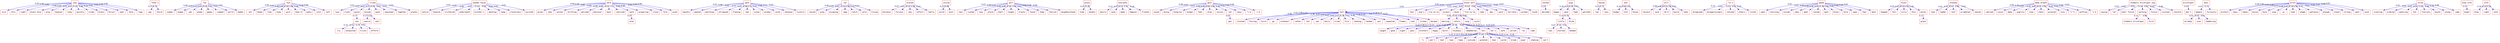strict digraph {
	pig	 [color=red,
		fontname=courier,
		shape=box];
	sure	 [color=red,
		fontname=courier,
		shape=box];
	pig -> sure	 [color=blue,
		xlabel=0.03];
	thls	 [color=red,
		fontname=courier,
		shape=box];
	pig -> thls	 [color=blue,
		xlabel=0.06];
	light	 [color=red,
		fontname=courier,
		shape=box];
	pig -> light	 [color=blue,
		xlabel=0.06];
	"black hole"	 [color=red,
		fontname=courier,
		shape=box];
	pig -> "black hole"	 [color=blue,
		xlabel=0.06];
	ploy	 [color=red,
		fontname=courier,
		shape=box];
	pig -> ploy	 [color=blue,
		xlabel=0.42];
	however	 [color=red,
		fontname=courier,
		shape=box];
	pig -> however	 [color=blue,
		xlabel=0.03];
	long	 [color=red,
		fontname=courier,
		shape=box];
	pig -> long	 [color=blue,
		xlabel=0.03];
	quickly	 [color=red,
		fontname=courier,
		shape=box];
	pig -> quickly	 [color=blue,
		xlabel=0.03];
	slide	 [color=red,
		fontname=courier,
		shape=box];
	pig -> slide	 [color=blue,
		xlabel=0.06];
	black	 [color=red,
		fontname=courier,
		shape=box];
	pig -> black	 [color=blue,
		xlabel=0.19];
	thrust	 [color=red,
		fontname=courier,
		shape=box];
	pig -> thrust	 [color=blue,
		xlabel=0.03];
	seen	 [color=red,
		fontname=courier,
		shape=box];
	pig -> seen	 [color=blue,
		xlabel=0.03];
	hole	 [color=red,
		fontname=courier,
		shape=box];
	pig -> hole	 [color=blue,
		xlabel=0.06];
	legs	 [color=red,
		fontname=courier,
		shape=box];
	pig -> legs	 [color=blue,
		xlabel=0.06];
	"\"that's"	 [color=red,
		fontname=courier,
		shape=box];
	way	 [color=red,
		fontname=courier,
		shape=box];
	"\"that's" -> way	 [color=blue,
		xlabel=0.33];
	third	 [color=red,
		fontname=courier,
		shape=box];
	"\"that's" -> third	 [color=blue,
		xlabel=0.33];
	fun	 [color=red,
		fontname=courier,
		shape=box];
	summer	 [color=red,
		fontname=courier,
		shape=box];
	fun -> summer	 [color=blue,
		xlabel=0.06];
	mummy	 [color=red,
		fontname=courier,
		shape=box];
	fun -> mummy	 [color=blue,
		xlabel=0.03];
	see	 [color=red,
		fontname=courier,
		shape=box];
	fun -> see	 [color=blue,
		xlabel=0.33];
	woods	 [color=red,
		fontname=courier,
		shape=box];
	fun -> woods	 [color=blue,
		xlabel=0.03];
	games	 [color=red,
		fontname=courier,
		shape=box];
	fun -> games	 [color=blue,
		xlabel=0.03];
	roamed	 [color=red,
		fontname=courier,
		shape=box];
	fun -> roamed	 [color=blue,
		xlabel=0.03];
	world	 [color=red,
		fontname=courier,
		shape=box];
	fun -> world	 [color=blue,
		xlabel=0.03];
	daddy	 [color=red,
		fontname=courier,
		shape=box];
	fun -> daddy	 [color=blue,
		xlabel=0.03];
	rain	 [color=red,
		fontname=courier,
		shape=box];
	set	 [color=red,
		fontname=courier,
		shape=box];
	rain -> set	 [color=blue,
		xlabel=0.06];
	heads	 [color=red,
		fontname=courier,
		shape=box];
	rain -> heads	 [color=blue,
		xlabel=0.03];
	like	 [color=red,
		fontname=courier,
		shape=box];
	rain -> like	 [color=blue,
		xlabel=0.08];
	knew	 [color=red,
		fontname=courier,
		shape=box];
	rain -> knew	 [color=blue,
		xlabel=0.06];
	work	 [color=red,
		fontname=courier,
		shape=box];
	rain -> work	 [color=blue,
		xlabel=0.39];
	"they'd"	 [color=red,
		fontname=courier,
		shape=box];
	rain -> "they'd"	 [color=blue,
		xlabel=0.06];
	sadly	 [color=red,
		fontname=courier,
		shape=box];
	rain -> sadly	 [color=blue,
		xlabel=0.08];
	cold	 [color=red,
		fontname=courier,
		shape=box];
	rain -> cold	 [color=blue,
		xlabel=0.08];
	left	 [color=red,
		fontname=courier,
		shape=box];
	rain -> left	 [color=blue,
		xlabel=0.08];
	"\"clunk"	 [color=red,
		fontname=courier,
		shape=box];
	lazy	 [color=red,
		fontname=courier,
		shape=box];
	"\"clunk" -> lazy	 [color=blue,
		xlabel=0.03];
	clunk	 [color=red,
		fontname=courier,
		shape=box];
	"\"clunk" -> clunk	 [color=blue,
		xlabel=0.03];
	quite	 [color=red,
		fontname=courier,
		shape=box];
	"\"clunk" -> quite	 [color=blue,
		xlabel=0.03];
	second	 [color=red,
		fontname=courier,
		shape=box];
	"\"clunk" -> second	 [color=blue,
		xlabel=0.25];
	wood	 [color=red,
		fontname=courier,
		shape=box];
	"\"clunk" -> wood	 [color=blue,
		xlabel=0.03];
	seasoned	 [color=red,
		fontname=courier,
		shape=box];
	"\"clunk" -> seasoned	 [color=blue,
		xlabel=0.03];
	together	 [color=red,
		fontname=courier,
		shape=box];
	"\"clunk" -> together	 [color=blue,
		xlabel=0.03];
	planks	 [color=red,
		fontname=courier,
		shape=box];
	"\"clunk" -> planks	 [color=blue,
		xlabel=0.03];
	one	 [color=red,
		fontname=courier,
		shape=box];
	quite -> one	 [color=blue,
		xlabel=0.17];
	search	 [color=red,
		fontname=courier,
		shape=box];
	second -> search	 [color=blue,
		xlabel=0.17];
	nail	 [color=red,
		fontname=courier,
		shape=box];
	second -> nail	 [color=blue,
		xlabel=0.22];
	try	 [color=red,
		fontname=courier,
		shape=box];
	one -> try	 [color=blue,
		xlabel=0.19];
	exhausted	 [color=red,
		fontname=courier,
		shape=box];
	one -> exhausted	 [color=blue,
		xlabel=0.14];
	tricks	 [color=red,
		fontname=courier,
		shape=box];
	one -> tricks	 [color=blue,
		xlabel=0.17];
	efforts	 [color=red,
		fontname=courier,
		shape=box];
	one -> efforts	 [color=blue,
		xlabel=0.17];
	"wooden house"	 [color=red,
		fontname=courier,
		shape=box];
	notice	 [color=red,
		fontname=courier,
		shape=box];
	"wooden house" -> notice	 [color=blue,
		xlabel=0.03];
	towards	 [color=red,
		fontname=courier,
		shape=box];
	"wooden house" -> towards	 [color=blue,
		xlabel=0.03];
	slithered	 [color=red,
		fontname=courier,
		shape=box];
	"wooden house" -> slithered	 [color=blue,
		xlabel=0.06];
	underneath	 [color=red,
		fontname=courier,
		shape=box];
	"wooden house" -> underneath	 [color=blue,
		xlabel=0.03];
	"brother's"	 [color=red,
		fontname=courier,
		shape=box];
	"wooden house" -> "brother's"	 [color=blue,
		xlabel=0.03];
	dashing	 [color=red,
		fontname=courier,
		shape=box];
	"wooden house" -> dashing	 [color=blue,
		xlabel=0.39];
	heap	 [color=red,
		fontname=courier,
		shape=box];
	"wooden house" -> heap	 [color=blue,
		xlabel=0.03];
	cleverness	 [color=red,
		fontname=courier,
		shape=box];
	"wooden house" -> cleverness	 [color=blue,
		xlabel=0.03];
	excited	 [color=red,
		fontname=courier,
		shape=box];
	"wooden house" -> excited	 [color=blue,
		xlabel=0.03];
	were	 [color=red,
		fontname=courier,
		shape=box];
	given	 [color=red,
		fontname=courier,
		shape=box];
	were -> given	 [color=blue,
		xlabel=0.06];
	jobs	 [color=red,
		fontname=courier,
		shape=box];
	were -> jobs	 [color=blue,
		xlabel=0.06];
	winter	 [color=red,
		fontname=courier,
		shape=box];
	were -> winter	 [color=blue,
		xlabel=0.06];
	drifting	 [color=red,
		fontname=courier,
		shape=box];
	were -> drifting	 [color=blue,
		xlabel=0.06];
	welcome	 [color=red,
		fontname=courier,
		shape=box];
	were -> welcome	 [color=blue,
		xlabel=0.08];
	wherever	 [color=red,
		fontname=courier,
		shape=box];
	were -> wherever	 [color=blue,
		xlabel=0.06];
	back	 [color=red,
		fontname=courier,
		shape=box];
	were -> back	 [color=blue,
		xlabel=0.03];
	realized	 [color=red,
		fontname=courier,
		shape=box];
	were -> realized	 [color=blue,
		xlabel=0.11];
	warm	 [color=red,
		fontname=courier,
		shape=box];
	were -> warm	 [color=blue,
		xlabel=0.44];
	preparing	 [color=red,
		fontname=courier,
		shape=box];
	were -> preparing	 [color=blue,
		xlabel=0.06];
	close	 [color=red,
		fontname=courier,
		shape=box];
	were -> close	 [color=blue,
		xlabel=0.03];
	folk	 [color=red,
		fontname=courier,
		shape=box];
	were -> folk	 [color=blue,
		xlabel=0.06];
	usual	 [color=red,
		fontname=courier,
		shape=box];
	were -> usual	 [color=blue,
		xlabel=0.06];
	drew	 [color=red,
		fontname=courier,
		shape=box];
	warm -> drew	 [color=blue,
		xlabel=0.47];
	pack	 [color=red,
		fontname=courier,
		shape=box];
	rapidly	 [color=red,
		fontname=courier,
		shape=box];
	pack -> rapidly	 [color=blue,
		xlabel=0.03];
	opened	 [color=red,
		fontname=courier,
		shape=box];
	pack -> opened	 [color=blue,
		xlabel=0.08];
	watching	 [color=red,
		fontname=courier,
		shape=box];
	pack -> watching	 [color=blue,
		xlabel=0.03];
	collapsed	 [color=red,
		fontname=courier,
		shape=box];
	pack -> collapsed	 [color=blue,
		xlabel=0.11];
	fleeing	 [color=red,
		fontname=courier,
		shape=box];
	pack -> fleeing	 [color=blue,
		xlabel=0.03];
	had	 [color=red,
		fontname=courier,
		shape=box];
	pack -> had	 [color=blue,
		xlabel=0.08];
	scene	 [color=red,
		fontname=courier,
		shape=box];
	pack -> scene	 [color=blue,
		xlabel=0.11];
	window	 [color=red,
		fontname=courier,
		shape=box];
	pack -> window	 [color=blue,
		xlabel=0.33];
	cards	 [color=red,
		fontname=courier,
		shape=box];
	pack -> cards	 [color=blue,
		xlabel=0.06];
	whooooo	 [color=red,
		fontname=courier,
		shape=box];
	pack -> whooooo	 [color=blue,
		xlabel=0.11];
	luckily	 [color=red,
		fontname=courier,
		shape=box];
	pack -> luckily	 [color=blue,
		xlabel=0.03];
	ran	 [color=red,
		fontname=courier,
		shape=box];
	roared	 [color=red,
		fontname=courier,
		shape=box];
	ran -> roared	 [color=blue,
		xlabel=0.06];
	grew	 [color=red,
		fontname=courier,
		shape=box];
	ran -> grew	 [color=blue,
		xlabel=0.03];
	escaping	 [color=red,
		fontname=courier,
		shape=box];
	ran -> escaping	 [color=blue,
		xlabel=0.03];
	rage	 [color=red,
		fontname=courier,
		shape=box];
	ran -> rage	 [color=blue,
		xlabel=0.03];
	catch	 [color=red,
		fontname=courier,
		shape=box];
	ran -> catch	 [color=blue,
		xlabel=0.06];
	wild	 [color=red,
		fontname=courier,
		shape=box];
	ran -> wild	 [color=blue,
		xlabel=0.33];
	trying	 [color=red,
		fontname=courier,
		shape=box];
	ran -> trying	 [color=blue,
		xlabel=0.03];
	braced	 [color=red,
		fontname=courier,
		shape=box];
	enormous	 [color=red,
		fontname=courier,
		shape=box];
	braced -> enormous	 [color=blue,
		xlabel=0.03];
	furious	 [color=red,
		fontname=courier,
		shape=box];
	braced -> furious	 [color=blue,
		xlabel=0.03];
	new	 [color=red,
		fontname=courier,
		shape=box];
	braced -> new	 [color=blue,
		xlabel=0.03];
	effort	 [color=red,
		fontname=courier,
		shape=box];
	braced -> effort	 [color=blue,
		xlabel=0.28];
	really	 [color=red,
		fontname=courier,
		shape=box];
	braced -> really	 [color=blue,
		xlabel=0.03];
	sturdy	 [color=red,
		fontname=courier,
		shape=box];
	solid	 [color=red,
		fontname=courier,
		shape=box];
	sturdy -> solid	 [color=blue,
		xlabel=0.22];
	must	 [color=red,
		fontname=courier,
		shape=box];
	sturdy -> must	 [color=blue,
		xlabel=0.08];
	wolf	 [color=red,
		fontname=courier,
		shape=box];
	last	 [color=red,
		fontname=courier,
		shape=box];
	wolf -> last	 [color=blue,
		xlabel=0.03];
	rushed	 [color=red,
		fontname=courier,
		shape=box];
	wolf -> rushed	 [color=blue,
		xlabel=0.06];
	big	 [color=red,
		fontname=courier,
		shape=box];
	wolf -> big	 [color=blue,
		xlabel=0.03];
	alarm	 [color=red,
		fontname=courier,
		shape=box];
	wolf -> alarm	 [color=blue,
		xlabel=0.06];
	shall	 [color=red,
		fontname=courier,
		shape=box];
	wolf -> shall	 [color=blue,
		xlabel=0.06];
	laughs	 [color=red,
		fontname=courier,
		shape=box];
	wolf -> laughs	 [color=blue,
		xlabel=0.39];
	tracks	 [color=red,
		fontname=courier,
		shape=box];
	wolf -> tracks	 [color=blue,
		xlabel=0.06];
	found	 [color=red,
		fontname=courier,
		shape=box];
	wolf -> found	 [color=blue,
		xlabel=0.03];
	home	 [color=red,
		fontname=courier,
		shape=box];
	wolf -> home	 [color=blue,
		xlabel=0.06];
	foolish	 [color=red,
		fontname=courier,
		shape=box];
	wolf -> foolish	 [color=blue,
		xlabel=0.06];
	neighbourhood	 [color=red,
		fontname=courier,
		shape=box];
	wolf -> neighbourhood	 [color=blue,
		xlabel=0.06];
	grave	 [color=red,
		fontname=courier,
		shape=box];
	time	 [color=red,
		fontname=courier,
		shape=box];
	grave -> time	 [color=blue,
		xlabel=0.03];
	doubts	 [color=red,
		fontname=courier,
		shape=box];
	grave -> doubts	 [color=blue,
		xlabel=0.28];
	everyone	 [color=red,
		fontname=courier,
		shape=box];
	easily	 [color=red,
		fontname=courier,
		shape=box];
	everyone -> easily	 [color=blue,
		xlabel=0.22];
	none	 [color=red,
		fontname=courier,
		shape=box];
	everyone -> none	 [color=blue,
		xlabel=0.31];
	made	 [color=red,
		fontname=courier,
		shape=box];
	everyone -> made	 [color=blue,
		xlabel=0.25];
	happier	 [color=red,
		fontname=courier,
		shape=box];
	everyone -> happier	 [color=blue,
		xlabel=0.31];
	friends	 [color=red,
		fontname=courier,
		shape=box];
	everyone -> friends	 [color=blue,
		xlabel=0.28];
	goin	 [color=red,
		fontname=courier,
		shape=box];
	sound	 [color=red,
		fontname=courier,
		shape=box];
	goin -> sound	 [color=blue,
		xlabel=0.08];
	dying	 [color=red,
		fontname=courier,
		shape=box];
	goin -> dying	 [color=blue,
		xlabel=0.03];
	hungrier	 [color=red,
		fontname=courier,
		shape=box];
	goin -> hungrier	 [color=blue,
		xlabel=0.03];
	hunger	 [color=red,
		fontname=courier,
		shape=box];
	goin -> hunger	 [color=blue,
		xlabel=0.06];
	feel	 [color=red,
		fontname=courier,
		shape=box];
	goin -> feel	 [color=blue,
		xlabel=0.06];
	drop	 [color=red,
		fontname=courier,
		shape=box];
	goin -> drop	 [color=blue,
		xlabel=0.06];
	voices	 [color=red,
		fontname=courier,
		shape=box];
	goin -> voices	 [color=blue,
		xlabel=0.06];
	let	 [color=red,
		fontname=courier,
		shape=box];
	goin -> let	 [color=blue,
		xlabel=0.36];
	easy	 [color=red,
		fontname=courier,
		shape=box];
	goin -> easy	 [color=blue,
		xlabel=0.03];
	"\"i'm"	 [color=red,
		fontname=courier,
		shape=box];
	goin -> "\"i'm"	 [color=blue,
		xlabel=0.06];
	"i'm"	 [color=red,
		fontname=courier,
		shape=box];
	goin -> "i'm"	 [color=blue,
		xlabel=0.06];
	get	 [color=red,
		fontname=courier,
		shape=box];
	let -> get	 [color=blue,
		xlabel=0.61];
	"black wolf"	 [color=red,
		fontname=courier,
		shape=box];
	tail	 [color=red,
		fontname=courier,
		shape=box];
	"black wolf" -> tail	 [color=blue,
		xlabel=0.03];
	fast	 [color=red,
		fontname=courier,
		shape=box];
	"black wolf" -> fast	 [color=blue,
		xlabel=0.03];
	"pig's"	 [color=red,
		fontname=courier,
		shape=box];
	"black wolf" -> "pig's"	 [color=blue,
		xlabel=0.03];
	"tra-la-la"	 [color=red,
		fontname=courier,
		shape=box];
	"black wolf" -> "tra-la-la"	 [color=blue,
		xlabel=0.03];
	wisest	 [color=red,
		fontname=courier,
		shape=box];
	"black wolf" -> wisest	 [color=blue,
		xlabel=0.03];
	never	 [color=red,
		fontname=courier,
		shape=box];
	"black wolf" -> never	 [color=blue,
		xlabel=0.22];
	"\"tra-la-la"	 [color=red,
		fontname=courier,
		shape=box];
	"black wolf" -> "\"tra-la-la"	 [color=blue,
		xlabel=0.03];
	come	 [color=red,
		fontname=courier,
		shape=box];
	"black wolf" -> come	 [color=blue,
		xlabel=0.03];
	day	 [color=red,
		fontname=courier,
		shape=box];
	"black wolf" -> day	 [color=blue,
		xlabel=0.03];
	yard	 [color=red,
		fontname=courier,
		shape=box];
	"black wolf" -> yard	 [color=blue,
		xlabel=0.03];
	terrible	 [color=red,
		fontname=courier,
		shape=box];
	"black wolf" -> terrible	 [color=blue,
		xlabel=0.03];
	wicked	 [color=red,
		fontname=courier,
		shape=box];
	"black wolf" -> wicked	 [color=blue,
		xlabel=0.03];
	round	 [color=red,
		fontname=courier,
		shape=box];
	"black wolf" -> round	 [color=blue,
		xlabel=0.03];
	stunned	 [color=red,
		fontname=courier,
		shape=box];
	tail -> stunned	 [color=blue,
		xlabel=0.36];
	flaring	 [color=red,
		fontname=courier,
		shape=box];
	tail -> flaring	 [color=blue,
		xlabel=0.42];
	torch	 [color=red,
		fontname=courier,
		shape=box];
	tail -> torch	 [color=blue,
		xlabel=0.44];
	go	 [color=red,
		fontname=courier,
		shape=box];
	tail -> go	 [color=blue,
		xlabel=0.25];
	"chimneyl\""	 [color=red,
		fontname=courier,
		shape=box];
	tail -> "chimneyl\""	 [color=blue,
		xlabel=0.36];
	rather	 [color=red,
		fontname=courier,
		shape=box];
	tail -> rather	 [color=blue,
		xlabel=0.97];
	hot	 [color=red,
		fontname=courier,
		shape=box];
	tail -> hot	 [color=blue,
		xlabel=0.97];
	was	 [color=red,
		fontname=courier,
		shape=box];
	tail -> was	 [color=blue,
		xlabel=0.67];
	hairy	 [color=red,
		fontname=courier,
		shape=box];
	tail -> hairy	 [color=blue,
		xlabel=0.42];
	tried	 [color=red,
		fontname=courier,
		shape=box];
	tail -> tried	 [color=blue,
		xlabel=0.22];
	fire	 [color=red,
		fontname=courier,
		shape=box];
	tail -> fire	 [color=blue,
		xlabel=0.39];
	landing	 [color=red,
		fontname=courier,
		shape=box];
	tail -> landing	 [color=blue,
		xlabel=0.33];
	landed	 [color=red,
		fontname=courier,
		shape=box];
	tail -> landed	 [color=blue,
		xlabel=0.36];
	put	 [color=red,
		fontname=courier,
		shape=box];
	tail -> put	 [color=blue,
		xlabel=0.36];
	squealed	 [color=red,
		fontname=courier,
		shape=box];
	tail -> squealed	 [color=blue,
		xlabel=0.36];
	flames	 [color=red,
		fontname=courier,
		shape=box];
	tail -> flames	 [color=blue,
		xlabel=1.0];
	coat	 [color=red,
		fontname=courier,
		shape=box];
	tail -> coat	 [color=blue,
		xlabel=0.36];
	licked	 [color=red,
		fontname=courier,
		shape=box];
	tail -> licked	 [color=blue,
		xlabel=0.33];
	became	 [color=red,
		fontname=courier,
		shape=box];
	tail -> became	 [color=blue,
		xlabel=0.33];
	dancing	 [color=red,
		fontname=courier,
		shape=box];
	never -> dancing	 [color=blue,
		xlabel=0.08];
	return	 [color=red,
		fontname=courier,
		shape=box];
	never -> return	 [color=blue,
		xlabel=0.03];
	sing	 [color=red,
		fontname=courier,
		shape=box];
	never -> sing	 [color=blue,
		xlabel=0.08];
	could	 [color=red,
		fontname=courier,
		shape=box];
	never -> could	 [color=blue,
		xlabel=0.06];
	caught	 [color=red,
		fontname=courier,
		shape=box];
	return -> caught	 [color=blue,
		xlabel=0.42];
	good	 [color=red,
		fontname=courier,
		shape=box];
	return -> good	 [color=blue,
		xlabel=0.28];
	sight	 [color=red,
		fontname=courier,
		shape=box];
	return -> sight	 [color=blue,
		xlabel=0.17];
	pain	 [color=red,
		fontname=courier,
		shape=box];
	return -> pain	 [color=blue,
		xlabel=0.33];
	brothers	 [color=red,
		fontname=courier,
		shape=box];
	return -> brothers	 [color=blue,
		xlabel=0.56];
	happy	 [color=red,
		fontname=courier,
		shape=box];
	return -> happy	 [color=blue,
		xlabel=0.44];
	burnt	 [color=red,
		fontname=courier,
		shape=box];
	return -> burnt	 [color=blue,
		xlabel=0.31];
	chimneys	 [color=red,
		fontname=courier,
		shape=box];
	return -> chimneys	 [color=blue,
		xlabel=0.39];
	remembered	 [color=red,
		fontname=courier,
		shape=box];
	return -> remembered	 [color=blue,
		xlabel=0.25];
	fall	 [color=red,
		fontname=courier,
		shape=box];
	return -> fall	 [color=blue,
		xlabel=0.03];
	"let's"	 [color=red,
		fontname=courier,
		shape=box];
	return -> "let's"	 [color=blue,
		xlabel=0.31];
	safe	 [color=red,
		fontname=courier,
		shape=box];
	return -> safe	 [color=blue,
		xlabel=0.25];
	called	 [color=red,
		fontname=courier,
		shape=box];
	return -> called	 [color=blue,
		xlabel=0.11];
	"\"no"	 [color=red,
		fontname=courier,
		shape=box];
	return -> "\"no"	 [color=blue,
		xlabel=0.25];
	roam	 [color=red,
		fontname=courier,
		shape=box];
	return -> roam	 [color=blue,
		xlabel=0.47];
	"\"i"	 [color=red,
		fontname=courier,
		shape=box];
	fall -> "\"i"	 [color=blue,
		xlabel=0.33];
	"won't"	 [color=red,
		fontname=courier,
		shape=box];
	fall -> "won't"	 [color=blue,
		xlabel=0.25];
	leaf	 [color=red,
		fontname=courier,
		shape=box];
	fall -> leaf	 [color=blue,
		xlabel=0.28];
	lean	 [color=red,
		fontname=courier,
		shape=box];
	fall -> lean	 [color=blue,
		xlabel=0.28];
	hope	 [color=red,
		fontname=courier,
		shape=box];
	fall -> hope	 [color=blue,
		xlabel=0.42];
	outside	 [color=red,
		fontname=courier,
		shape=box];
	fall -> outside	 [color=blue,
		xlabel=0.39];
	greeted	 [color=red,
		fontname=courier,
		shape=box];
	fall -> greeted	 [color=blue,
		xlabel=0.28];
	hear	 [color=red,
		fontname=courier,
		shape=box];
	fall -> hear	 [color=blue,
		xlabel=0.53];
	words	 [color=red,
		fontname=courier,
		shape=box];
	fall -> words	 [color=blue,
		xlabel=0.19];
	break	 [color=red,
		fontname=courier,
		shape=box];
	fall -> break	 [color=blue,
		xlabel=0.22];
	"pigs'"	 [color=red,
		fontname=courier,
		shape=box];
	fall -> "pigs'"	 [color=blue,
		xlabel=0.33];
	shaking	 [color=red,
		fontname=courier,
		shape=box];
	fall -> shaking	 [color=blue,
		xlabel=0.36];
	"can't"	 [color=red,
		fontname=courier,
		shape=box];
	fall -> "can't"	 [color=blue,
		xlabel=0.36];
	talked	 [color=red,
		fontname=courier,
		shape=box];
	decided	 [color=red,
		fontname=courier,
		shape=box];
	talked -> decided	 [color=blue,
		xlabel=0.25];
	pigs	 [color=red,
		fontname=courier,
		shape=box];
	began	 [color=red,
		fontname=courier,
		shape=box];
	pigs -> began	 [color=blue,
		xlabel=0.28];
	upon	 [color=red,
		fontname=courier,
		shape=box];
	pigs -> upon	 [color=blue,
		xlabel=0.22];
	fade	 [color=red,
		fontname=courier,
		shape=box];
	pigs -> fade	 [color=blue,
		xlabel=0.03];
	watched	 [color=red,
		fontname=courier,
		shape=box];
	pigs -> watched	 [color=blue,
		xlabel=0.03];
	little	 [color=red,
		fontname=courier,
		shape=box];
	upon -> little	 [color=blue,
		xlabel=0.19];
	three	 [color=red,
		fontname=courier,
		shape=box];
	upon -> three	 [color=blue,
		xlabel=0.14];
	real	 [color=red,
		fontname=courier,
		shape=box];
	little -> real	 [color=blue,
		xlabel=0.47];
	started	 [color=red,
		fontname=courier,
		shape=box];
	little -> started	 [color=blue,
		xlabel=0.33];
	needed	 [color=red,
		fontname=courier,
		shape=box];
	little -> needed	 [color=blue,
		xlabel=0.33];
	houses	 [color=red,
		fontname=courier,
		shape=box];
	two	 [color=red,
		fontname=courier,
		shape=box];
	houses -> two	 [color=blue,
		xlabel=0.22];
	less	 [color=red,
		fontname=courier,
		shape=box];
	houses -> less	 [color=blue,
		xlabel=0.11];
	did	 [color=red,
		fontname=courier,
		shape=box];
	budge	 [color=red,
		fontname=courier,
		shape=box];
	did -> budge	 [color=blue,
		xlabel=0.28];
	lnch	 [color=red,
		fontname=courier,
		shape=box];
	did -> lnch	 [color=blue,
		xlabel=0.44];
	house	 [color=red,
		fontname=courier,
		shape=box];
	did -> house	 [color=blue,
		xlabel=0.47];
	wlll	 [color=red,
		fontname=courier,
		shape=box];
	laziest	 [color=red,
		fontname=courier,
		shape=box];
	wlll -> laziest	 [color=blue,
		xlabel=0.08];
	said	 [color=red,
		fontname=courier,
		shape=box];
	wlll -> said	 [color=blue,
		xlabel=0.06];
	"he'd"	 [color=red,
		fontname=courier,
		shape=box];
	wlll -> "he'd"	 [color=blue,
		xlabel=0.03];
	build	 [color=red,
		fontname=courier,
		shape=box];
	wlll -> build	 [color=blue,
		xlabel=0.36];
	take	 [color=red,
		fontname=courier,
		shape=box];
	wlll -> take	 [color=blue,
		xlabel=0.03];
	"\"it's"	 [color=red,
		fontname=courier,
		shape=box];
	disagreed	 [color=red,
		fontname=courier,
		shape=box];
	"\"it's" -> disagreed	 [color=blue,
		xlabel=0.33];
	disapprovingly	 [color=red,
		fontname=courier,
		shape=box];
	"\"it's" -> disapprovingly	 [color=blue,
		xlabel=0.03];
	refused	 [color=red,
		fontname=courier,
		shape=box];
	"\"it's" -> refused	 [color=blue,
		xlabel=0.03];
	others	 [color=red,
		fontname=courier,
		shape=box];
	"\"it's" -> others	 [color=blue,
		xlabel=0.03];
	listen	 [color=red,
		fontname=courier,
		shape=box];
	"\"it's" -> listen	 [color=blue,
		xlabel=0.03];
	speak	 [color=red,
		fontname=courier,
		shape=box];
	wept	 [color=red,
		fontname=courier,
		shape=box];
	speak -> wept	 [color=blue,
		xlabel=0.03];
	starving	 [color=red,
		fontname=courier,
		shape=box];
	speak -> starving	 [color=blue,
		xlabel=0.03];
	inside	 [color=red,
		fontname=courier,
		shape=box];
	speak -> inside	 [color=blue,
		xlabel=0.06];
	idea	 [color=red,
		fontname=courier,
		shape=box];
	speak -> idea	 [color=blue,
		xlabel=0.06];
	meal	 [color=red,
		fontname=courier,
		shape=box];
	speak -> meal	 [color=blue,
		xlabel=0.36];
	rained	 [color=red,
		fontname=courier,
		shape=box];
	speak -> rained	 [color=blue,
		xlabel=0.06];
	want	 [color=red,
		fontname=courier,
		shape=box];
	speak -> want	 [color=blue,
		xlabel=0.39];
	blows	 [color=red,
		fontname=courier,
		shape=box];
	speak -> blows	 [color=blue,
		xlabel=0.06];
	hold	 [color=red,
		fontname=courier,
		shape=box];
	speak -> hold	 [color=blue,
		xlabel=0.06];
	open	 [color=red,
		fontname=courier,
		shape=box];
	speak -> open	 [color=blue,
		xlabel=0.06];
	fear	 [color=red,
		fontname=courier,
		shape=box];
	speak -> fear	 [color=blue,
		xlabel=0.06];
	best	 [color=red,
		fontname=courier,
		shape=box];
	speak -> best	 [color=blue,
		xlabel=0.03];
	blast	 [color=red,
		fontname=courier,
		shape=box];
	heaped	 [color=red,
		fontname=courier,
		shape=box];
	blast -> heaped	 [color=blue,
		xlabel=0.03];
	fell	 [color=red,
		fontname=courier,
		shape=box];
	blast -> fell	 [color=blue,
		xlabel=0.03];
	silly	 [color=red,
		fontname=courier,
		shape=box];
	blast -> silly	 [color=blue,
		xlabel=0.03];
	thin	 [color=red,
		fontname=courier,
		shape=box];
	blast -> thin	 [color=blue,
		xlabel=0.03];
	poles	 [color=red,
		fontname=courier,
		shape=box];
	blast -> poles	 [color=blue,
		xlabel=0.28];
	great	 [color=red,
		fontname=courier,
		shape=box];
	poles -> great	 [color=blue,
		xlabel=0.11];
	chimney	 [color=red,
		fontname=courier,
		shape=box];
	look	 [color=red,
		fontname=courier,
		shape=box];
	chimney -> look	 [color=blue,
		xlabel=0.03];
	ladder	 [color=red,
		fontname=courier,
		shape=box];
	chimney -> ladder	 [color=blue,
		xlabel=0.33];
	roof	 [color=red,
		fontname=courier,
		shape=box];
	chimney -> roof	 [color=blue,
		xlabel=0.03];
	scrambled	 [color=red,
		fontname=courier,
		shape=box];
	chimney -> scrambled	 [color=blue,
		xlabel=0.06];
	nearby	 [color=red,
		fontname=courier,
		shape=box];
	chimney -> nearby	 [color=blue,
		xlabel=0.03];
	"deep breath"	 [color=red,
		fontname=courier,
		shape=box];
	replied	 [color=red,
		fontname=courier,
		shape=box];
	"deep breath" -> replied	 [color=blue,
		xlabel=0.06];
	voice	 [color=red,
		fontname=courier,
		shape=box];
	"deep breath" -> voice	 [color=blue,
		xlabel=0.36];
	make	 [color=red,
		fontname=courier,
		shape=box];
	"deep breath" -> make	 [color=blue,
		xlabel=0.03];
	angrily	 [color=red,
		fontname=courier,
		shape=box];
	"deep breath" -> angrily	 [color=blue,
		xlabel=0.36];
	stay	 [color=red,
		fontname=courier,
		shape=box];
	"deep breath" -> stay	 [color=blue,
		xlabel=0.03];
	chest	 [color=red,
		fontname=courier,
		shape=box];
	"deep breath" -> chest	 [color=blue,
		xlabel=0.03];
	growled	 [color=red,
		fontname=courier,
		shape=box];
	"deep breath" -> growled	 [color=blue,
		xlabel=0.03];
	tiny	 [color=red,
		fontname=courier,
		shape=box];
	"deep breath" -> tiny	 [color=blue,
		xlabel=0.03];
	"\"i'll"	 [color=red,
		fontname=courier,
		shape=box];
	"deep breath" -> "\"i'll"	 [color=blue,
		xlabel=0.03];
	puffing	 [color=red,
		fontname=courier,
		shape=box];
	"deep breath" -> puffing	 [color=blue,
		xlabel=0.06];
	"\"i'd"	 [color=red,
		fontname=courier,
		shape=box];
	"deep breath" -> "\"i'd"	 [color=blue,
		xlabel=0.03];
	"stubborn bricklayer pig"	 [color=red,
		fontname=courier,
		shape=box];
	saying	 [color=red,
		fontname=courier,
		shape=box];
	"stubborn bricklayer pig" -> saying	 [color=blue,
		xlabel=0.03];
	"\"no\""	 [color=red,
		fontname=courier,
		shape=box];
	"stubborn bricklayer pig" -> "\"no\""	 [color=blue,
		xlabel=0.03];
	"shall finish"	 [color=red,
		fontname=courier,
		shape=box];
	"stubborn bricklayer pig" -> "shall finish"	 [color=blue,
		xlabel=0.03];
	working	 [color=red,
		fontname=courier,
		shape=box];
	"stubborn bricklayer pig" -> working	 [color=blue,
		xlabel=0.36];
	finish	 [color=red,
		fontname=courier,
		shape=box];
	"stubborn bricklayer pig" -> finish	 [color=blue,
		xlabel=0.03];
	visited	 [color=red,
		fontname=courier,
		shape=box];
	"stubborn bricklayer pig" -> visited	 [color=blue,
		xlabel=0.03];
	chuckle	 [color=red,
		fontname=courier,
		shape=box];
	"stubborn bricklayer pig" -> chuckle	 [color=blue,
		xlabel=0.44];
	"stubborn bricklayer"	 [color=red,
		fontname=courier,
		shape=box];
	working -> "stubborn bricklayer"	 [color=blue,
		xlabel=0.33];
	first	 [color=red,
		fontname=courier,
		shape=box];
	working -> first	 [color=blue,
		xlabel=0.08];
	bricklayer	 [color=red,
		fontname=courier,
		shape=box];
	"don't"	 [color=red,
		fontname=courier,
		shape=box];
	bricklayer -> "don't"	 [color=blue,
		xlabel=0.03];
	door	 [color=red,
		fontname=courier,
		shape=box];
	moment	 [color=red,
		fontname=courier,
		shape=box];
	door -> moment	 [color=blue,
		xlabel=0.03];
	furiously	 [color=red,
		fontname=courier,
		shape=box];
	door -> furiously	 [color=blue,
		xlabel=0.11];
	already	 [color=red,
		fontname=courier,
		shape=box];
	moment -> already	 [color=blue,
		xlabel=0.03];
	soon	 [color=red,
		fontname=courier,
		shape=box];
	moment -> soon	 [color=blue,
		xlabel=0.03];
	hammering	 [color=red,
		fontname=courier,
		shape=box];
	moment -> hammering	 [color=blue,
		xlabel=0.03];
	brick	 [color=red,
		fontname=courier,
		shape=box];
	protect	 [color=red,
		fontname=courier,
		shape=box];
	brick -> protect	 [color=blue,
		xlabel=0.08];
	days	 [color=red,
		fontname=courier,
		shape=box];
	brick -> days	 [color=blue,
		xlabel=0.06];
	takes	 [color=red,
		fontname=courier,
		shape=box];
	brick -> takes	 [color=blue,
		xlabel=0.03];
	buiid	 [color=red,
		fontname=courier,
		shape=box];
	brick -> buiid	 [color=blue,
		xlabel=0.08];
	hard	 [color=red,
		fontname=courier,
		shape=box];
	brick -> hard	 [color=blue,
		xlabel=0.11];
	snow	 [color=red,
		fontname=courier,
		shape=box];
	brick -> snow	 [color=blue,
		xlabel=0.08];
	us	 [color=red,
		fontname=courier,
		shape=box];
	brick -> us	 [color=blue,
		xlabel=0.03];
	took	 [color=red,
		fontname=courier,
		shape=box];
	brick -> took	 [color=blue,
		xlabel=0.19];
	shape	 [color=red,
		fontname=courier,
		shape=box];
	brick -> shape	 [color=blue,
		xlabel=0.08];
	patience	 [color=red,
		fontname=courier,
		shape=box];
	brick -> patience	 [color=blue,
		xlabel=0.33];
	enough	 [color=red,
		fontname=courier,
		shape=box];
	brick -> enough	 [color=blue,
		xlabel=0.03];
	stand	 [color=red,
		fontname=courier,
		shape=box];
	brick -> stand	 [color=blue,
		xlabel=0.08];
	strong	 [color=red,
		fontname=courier,
		shape=box];
	brick -> strong	 [color=blue,
		xlabel=0.03];
	went	 [color=red,
		fontname=courier,
		shape=box];
	brick -> went	 [color=blue,
		xlabel=0.08];
	wind	 [color=red,
		fontname=courier,
		shape=box];
	brick -> wind	 [color=blue,
		xlabel=0.03];
	straw	 [color=red,
		fontname=courier,
		shape=box];
	scowling	 [color=red,
		fontname=courier,
		shape=box];
	straw -> scowling	 [color=blue,
		xlabel=0.03];
	ordered	 [color=red,
		fontname=courier,
		shape=box];
	straw -> ordered	 [color=blue,
		xlabel=0.03];
	watering	 [color=red,
		fontname=courier,
		shape=box];
	straw -> watering	 [color=blue,
		xlabel=0.03];
	hut	 [color=red,
		fontname=courier,
		shape=box];
	straw -> hut	 [color=blue,
		xlabel=0.06];
	fiercely	 [color=red,
		fontname=courier,
		shape=box];
	straw -> fiercely	 [color=blue,
		xlabel=0.03];
	mouth	 [color=red,
		fontname=courier,
		shape=box];
	straw -> mouth	 [color=blue,
		xlabel=0.06];
	along	 [color=red,
		fontname=courier,
		shape=box];
	straw -> along	 [color=blue,
		xlabel=0.28];
	came	 [color=red,
		fontname=courier,
		shape=box];
	straw -> came	 [color=blue,
		xlabel=0.06];
	"blew wlth"	 [color=red,
		fontname=courier,
		shape=box];
	might	 [color=red,
		fontname=courier,
		shape=box];
	"blew wlth" -> might	 [color=blue,
		xlabel=0.31];
	wlth	 [color=red,
		fontname=courier,
		shape=box];
	blew	 [color=red,
		fontname=courier,
		shape=box];
	wlth -> blew	 [color=blue,
		xlabel=0.39];
	right	 [color=red,
		fontname=courier,
		shape=box];
	wlth -> right	 [color=blue,
		xlabel=0.25];
	onto	 [color=red,
		fontname=courier,
		shape=box];
	wlth -> onto	 [color=blue,
		xlabel=0.28];
}
